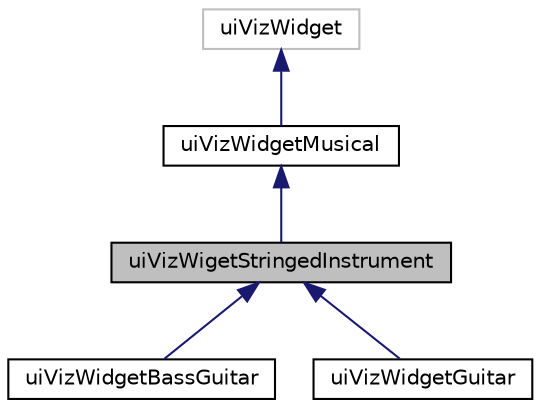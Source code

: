 digraph "uiVizWigetStringedInstrument"
{
 // LATEX_PDF_SIZE
  edge [fontname="Helvetica",fontsize="10",labelfontname="Helvetica",labelfontsize="10"];
  node [fontname="Helvetica",fontsize="10",shape=record];
  Node1 [label="uiVizWigetStringedInstrument",height=0.2,width=0.4,color="black", fillcolor="grey75", style="filled", fontcolor="black",tooltip=" "];
  Node2 -> Node1 [dir="back",color="midnightblue",fontsize="10",style="solid",fontname="Helvetica"];
  Node2 [label="uiVizWidgetMusical",height=0.2,width=0.4,color="black", fillcolor="white", style="filled",URL="$classuiVizWidgetMusical.html",tooltip=" "];
  Node3 -> Node2 [dir="back",color="midnightblue",fontsize="10",style="solid",fontname="Helvetica"];
  Node3 [label="uiVizWidget",height=0.2,width=0.4,color="grey75", fillcolor="white", style="filled",tooltip=" "];
  Node1 -> Node4 [dir="back",color="midnightblue",fontsize="10",style="solid",fontname="Helvetica"];
  Node4 [label="uiVizWidgetBassGuitar",height=0.2,width=0.4,color="black", fillcolor="white", style="filled",URL="$classuiVizWidgetBassGuitar.html",tooltip=" "];
  Node1 -> Node5 [dir="back",color="midnightblue",fontsize="10",style="solid",fontname="Helvetica"];
  Node5 [label="uiVizWidgetGuitar",height=0.2,width=0.4,color="black", fillcolor="white", style="filled",URL="$classuiVizWidgetGuitar.html",tooltip=" "];
}
